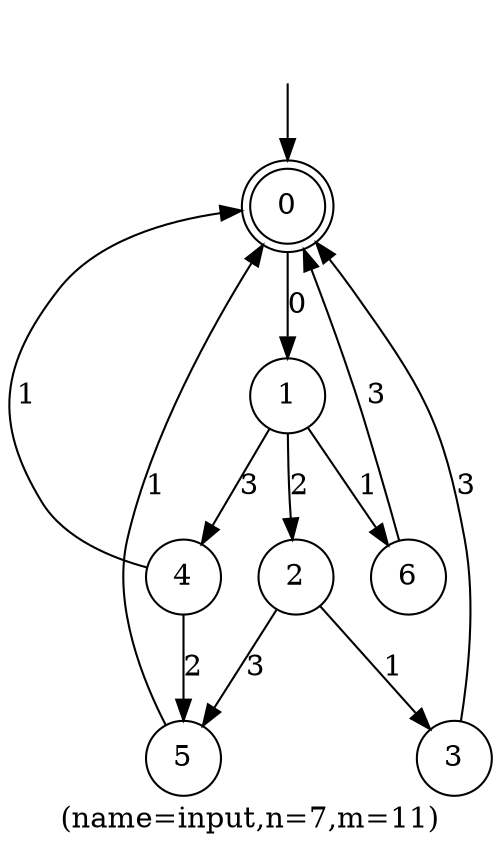 digraph input{
	label="(name=input,n=7,m=11)";
	_nil [style = "invis"];
	node [shape = doublecircle]; 0;
	node [shape = circle];
	_nil -> 0;
	0->1[label="0"];
	1->6[label="1"];
	4->0[label="1"];
	5->0[label="1"];
	2->3[label="1"];
	1->2[label="2"];
	4->5[label="2"];
	6->0[label="3"];
	1->4[label="3"];
	2->5[label="3"];
	3->0[label="3"];
}
